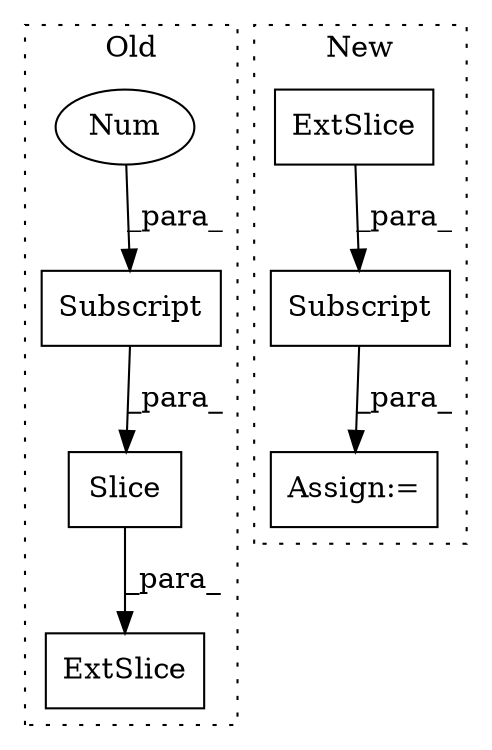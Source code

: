 digraph G {
subgraph cluster0 {
1 [label="Slice" a="80" s="10780" l="1" shape="box"];
4 [label="Subscript" a="63" s="10781,0" l="15,0" shape="box"];
5 [label="Num" a="76" s="10793" l="2" shape="ellipse"];
6 [label="ExtSlice" a="85" s="10770" l="6" shape="box"];
label = "Old";
style="dotted";
}
subgraph cluster1 {
2 [label="ExtSlice" a="85" s="11142" l="6" shape="box"];
3 [label="Subscript" a="63" s="11142,0" l="19,0" shape="box"];
7 [label="Assign:=" a="68" s="11139" l="3" shape="box"];
label = "New";
style="dotted";
}
1 -> 6 [label="_para_"];
2 -> 3 [label="_para_"];
3 -> 7 [label="_para_"];
4 -> 1 [label="_para_"];
5 -> 4 [label="_para_"];
}